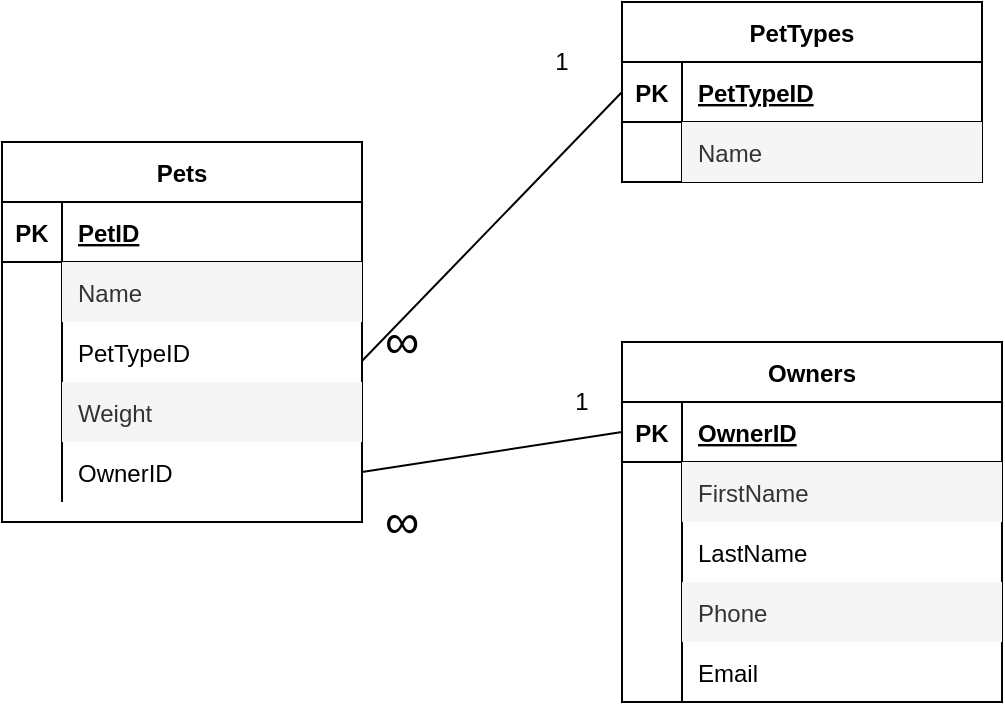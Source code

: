 <mxfile version="15.0.4" type="device"><diagram id="bZhT6CPe63G3Wa7jeanA" name="Page-1"><mxGraphModel dx="868" dy="460" grid="1" gridSize="10" guides="1" tooltips="1" connect="1" arrows="1" fold="1" page="1" pageScale="1" pageWidth="850" pageHeight="1100" math="0" shadow="0"><root><mxCell id="0"/><mxCell id="1" parent="0"/><mxCell id="nM_Qx7XP-mKuYu8Q4eaZ-1" value="Pets" style="shape=table;startSize=30;container=1;collapsible=1;childLayout=tableLayout;fixedRows=1;rowLines=0;fontStyle=1;align=center;resizeLast=1;" vertex="1" parent="1"><mxGeometry x="60" y="180" width="180" height="190" as="geometry"/></mxCell><mxCell id="nM_Qx7XP-mKuYu8Q4eaZ-2" value="" style="shape=partialRectangle;collapsible=0;dropTarget=0;pointerEvents=0;fillColor=none;top=0;left=0;bottom=1;right=0;points=[[0,0.5],[1,0.5]];portConstraint=eastwest;" vertex="1" parent="nM_Qx7XP-mKuYu8Q4eaZ-1"><mxGeometry y="30" width="180" height="30" as="geometry"/></mxCell><mxCell id="nM_Qx7XP-mKuYu8Q4eaZ-3" value="PK" style="shape=partialRectangle;connectable=0;fillColor=none;top=0;left=0;bottom=0;right=0;fontStyle=1;overflow=hidden;" vertex="1" parent="nM_Qx7XP-mKuYu8Q4eaZ-2"><mxGeometry width="30" height="30" as="geometry"/></mxCell><mxCell id="nM_Qx7XP-mKuYu8Q4eaZ-4" value="PetID" style="shape=partialRectangle;connectable=0;fillColor=none;top=0;left=0;bottom=0;right=0;align=left;spacingLeft=6;fontStyle=5;overflow=hidden;" vertex="1" parent="nM_Qx7XP-mKuYu8Q4eaZ-2"><mxGeometry x="30" width="150" height="30" as="geometry"/></mxCell><mxCell id="nM_Qx7XP-mKuYu8Q4eaZ-5" value="" style="shape=partialRectangle;collapsible=0;dropTarget=0;pointerEvents=0;fillColor=none;top=0;left=0;bottom=0;right=0;points=[[0,0.5],[1,0.5]];portConstraint=eastwest;" vertex="1" parent="nM_Qx7XP-mKuYu8Q4eaZ-1"><mxGeometry y="60" width="180" height="30" as="geometry"/></mxCell><mxCell id="nM_Qx7XP-mKuYu8Q4eaZ-6" value="" style="shape=partialRectangle;connectable=0;fillColor=none;top=0;left=0;bottom=0;right=0;editable=1;overflow=hidden;" vertex="1" parent="nM_Qx7XP-mKuYu8Q4eaZ-5"><mxGeometry width="30" height="30" as="geometry"/></mxCell><mxCell id="nM_Qx7XP-mKuYu8Q4eaZ-7" value="Name" style="shape=partialRectangle;connectable=0;fillColor=#f5f5f5;top=0;left=0;bottom=0;right=0;align=left;spacingLeft=6;overflow=hidden;strokeColor=#666666;fontColor=#333333;" vertex="1" parent="nM_Qx7XP-mKuYu8Q4eaZ-5"><mxGeometry x="30" width="150" height="30" as="geometry"/></mxCell><mxCell id="nM_Qx7XP-mKuYu8Q4eaZ-8" value="" style="shape=partialRectangle;collapsible=0;dropTarget=0;pointerEvents=0;fillColor=none;top=0;left=0;bottom=0;right=0;points=[[0,0.5],[1,0.5]];portConstraint=eastwest;" vertex="1" parent="nM_Qx7XP-mKuYu8Q4eaZ-1"><mxGeometry y="90" width="180" height="30" as="geometry"/></mxCell><mxCell id="nM_Qx7XP-mKuYu8Q4eaZ-9" value="" style="shape=partialRectangle;connectable=0;fillColor=none;top=0;left=0;bottom=0;right=0;editable=1;overflow=hidden;" vertex="1" parent="nM_Qx7XP-mKuYu8Q4eaZ-8"><mxGeometry width="30" height="30" as="geometry"/></mxCell><mxCell id="nM_Qx7XP-mKuYu8Q4eaZ-10" value="PetTypeID" style="shape=partialRectangle;connectable=0;fillColor=none;top=0;left=0;bottom=0;right=0;align=left;spacingLeft=6;overflow=hidden;" vertex="1" parent="nM_Qx7XP-mKuYu8Q4eaZ-8"><mxGeometry x="30" width="150" height="30" as="geometry"/></mxCell><mxCell id="nM_Qx7XP-mKuYu8Q4eaZ-11" value="" style="shape=partialRectangle;collapsible=0;dropTarget=0;pointerEvents=0;fillColor=none;top=0;left=0;bottom=0;right=0;points=[[0,0.5],[1,0.5]];portConstraint=eastwest;" vertex="1" parent="nM_Qx7XP-mKuYu8Q4eaZ-1"><mxGeometry y="120" width="180" height="30" as="geometry"/></mxCell><mxCell id="nM_Qx7XP-mKuYu8Q4eaZ-12" value="" style="shape=partialRectangle;connectable=0;fillColor=none;top=0;left=0;bottom=0;right=0;editable=1;overflow=hidden;" vertex="1" parent="nM_Qx7XP-mKuYu8Q4eaZ-11"><mxGeometry width="30" height="30" as="geometry"/></mxCell><mxCell id="nM_Qx7XP-mKuYu8Q4eaZ-13" value="Weight" style="shape=partialRectangle;connectable=0;fillColor=#f5f5f5;top=0;left=0;bottom=0;right=0;align=left;spacingLeft=6;overflow=hidden;strokeColor=#666666;fontColor=#333333;" vertex="1" parent="nM_Qx7XP-mKuYu8Q4eaZ-11"><mxGeometry x="30" width="150" height="30" as="geometry"/></mxCell><mxCell id="nM_Qx7XP-mKuYu8Q4eaZ-14" value="" style="shape=partialRectangle;collapsible=0;dropTarget=0;pointerEvents=0;fillColor=none;top=0;left=0;bottom=0;right=0;points=[[0,0.5],[1,0.5]];portConstraint=eastwest;" vertex="1" parent="nM_Qx7XP-mKuYu8Q4eaZ-1"><mxGeometry y="150" width="180" height="30" as="geometry"/></mxCell><mxCell id="nM_Qx7XP-mKuYu8Q4eaZ-15" value="" style="shape=partialRectangle;connectable=0;fillColor=none;top=0;left=0;bottom=0;right=0;editable=1;overflow=hidden;" vertex="1" parent="nM_Qx7XP-mKuYu8Q4eaZ-14"><mxGeometry width="30" height="30" as="geometry"/></mxCell><mxCell id="nM_Qx7XP-mKuYu8Q4eaZ-16" value="OwnerID" style="shape=partialRectangle;connectable=0;fillColor=none;top=0;left=0;bottom=0;right=0;align=left;spacingLeft=6;overflow=hidden;" vertex="1" parent="nM_Qx7XP-mKuYu8Q4eaZ-14"><mxGeometry x="30" width="150" height="30" as="geometry"/></mxCell><mxCell id="nM_Qx7XP-mKuYu8Q4eaZ-20" value="PetTypes" style="shape=table;startSize=30;container=1;collapsible=1;childLayout=tableLayout;fixedRows=1;rowLines=0;fontStyle=1;align=center;resizeLast=1;" vertex="1" parent="1"><mxGeometry x="370" y="110" width="180" height="90" as="geometry"/></mxCell><mxCell id="nM_Qx7XP-mKuYu8Q4eaZ-21" value="" style="shape=partialRectangle;collapsible=0;dropTarget=0;pointerEvents=0;fillColor=none;top=0;left=0;bottom=1;right=0;points=[[0,0.5],[1,0.5]];portConstraint=eastwest;" vertex="1" parent="nM_Qx7XP-mKuYu8Q4eaZ-20"><mxGeometry y="30" width="180" height="30" as="geometry"/></mxCell><mxCell id="nM_Qx7XP-mKuYu8Q4eaZ-22" value="PK" style="shape=partialRectangle;connectable=0;fillColor=none;top=0;left=0;bottom=0;right=0;fontStyle=1;overflow=hidden;" vertex="1" parent="nM_Qx7XP-mKuYu8Q4eaZ-21"><mxGeometry width="30" height="30" as="geometry"/></mxCell><mxCell id="nM_Qx7XP-mKuYu8Q4eaZ-23" value="PetTypeID" style="shape=partialRectangle;connectable=0;fillColor=none;top=0;left=0;bottom=0;right=0;align=left;spacingLeft=6;fontStyle=5;overflow=hidden;" vertex="1" parent="nM_Qx7XP-mKuYu8Q4eaZ-21"><mxGeometry x="30" width="150" height="30" as="geometry"/></mxCell><mxCell id="nM_Qx7XP-mKuYu8Q4eaZ-24" value="" style="shape=partialRectangle;collapsible=0;dropTarget=0;pointerEvents=0;fillColor=none;top=0;left=0;bottom=0;right=0;points=[[0,0.5],[1,0.5]];portConstraint=eastwest;" vertex="1" parent="nM_Qx7XP-mKuYu8Q4eaZ-20"><mxGeometry y="60" width="180" height="30" as="geometry"/></mxCell><mxCell id="nM_Qx7XP-mKuYu8Q4eaZ-25" value="" style="shape=partialRectangle;connectable=0;fillColor=none;top=0;left=0;bottom=0;right=0;editable=1;overflow=hidden;" vertex="1" parent="nM_Qx7XP-mKuYu8Q4eaZ-24"><mxGeometry width="30" height="30" as="geometry"/></mxCell><mxCell id="nM_Qx7XP-mKuYu8Q4eaZ-26" value="Name" style="shape=partialRectangle;connectable=0;fillColor=#f5f5f5;top=0;left=0;bottom=0;right=0;align=left;spacingLeft=6;overflow=hidden;strokeColor=#666666;fontColor=#333333;" vertex="1" parent="nM_Qx7XP-mKuYu8Q4eaZ-24"><mxGeometry x="30" width="150" height="30" as="geometry"/></mxCell><mxCell id="nM_Qx7XP-mKuYu8Q4eaZ-39" value="Owners" style="shape=table;startSize=30;container=1;collapsible=1;childLayout=tableLayout;fixedRows=1;rowLines=0;fontStyle=1;align=center;resizeLast=1;" vertex="1" parent="1"><mxGeometry x="370" y="280" width="190" height="180" as="geometry"/></mxCell><mxCell id="nM_Qx7XP-mKuYu8Q4eaZ-40" value="" style="shape=partialRectangle;collapsible=0;dropTarget=0;pointerEvents=0;fillColor=none;top=0;left=0;bottom=1;right=0;points=[[0,0.5],[1,0.5]];portConstraint=eastwest;" vertex="1" parent="nM_Qx7XP-mKuYu8Q4eaZ-39"><mxGeometry y="30" width="190" height="30" as="geometry"/></mxCell><mxCell id="nM_Qx7XP-mKuYu8Q4eaZ-41" value="PK" style="shape=partialRectangle;connectable=0;fillColor=none;top=0;left=0;bottom=0;right=0;fontStyle=1;overflow=hidden;" vertex="1" parent="nM_Qx7XP-mKuYu8Q4eaZ-40"><mxGeometry width="30" height="30" as="geometry"/></mxCell><mxCell id="nM_Qx7XP-mKuYu8Q4eaZ-42" value="OwnerID" style="shape=partialRectangle;connectable=0;fillColor=none;top=0;left=0;bottom=0;right=0;align=left;spacingLeft=6;fontStyle=5;overflow=hidden;" vertex="1" parent="nM_Qx7XP-mKuYu8Q4eaZ-40"><mxGeometry x="30" width="160" height="30" as="geometry"/></mxCell><mxCell id="nM_Qx7XP-mKuYu8Q4eaZ-43" value="" style="shape=partialRectangle;collapsible=0;dropTarget=0;pointerEvents=0;fillColor=none;top=0;left=0;bottom=0;right=0;points=[[0,0.5],[1,0.5]];portConstraint=eastwest;" vertex="1" parent="nM_Qx7XP-mKuYu8Q4eaZ-39"><mxGeometry y="60" width="190" height="30" as="geometry"/></mxCell><mxCell id="nM_Qx7XP-mKuYu8Q4eaZ-44" value="" style="shape=partialRectangle;connectable=0;fillColor=none;top=0;left=0;bottom=0;right=0;editable=1;overflow=hidden;" vertex="1" parent="nM_Qx7XP-mKuYu8Q4eaZ-43"><mxGeometry width="30" height="30" as="geometry"/></mxCell><mxCell id="nM_Qx7XP-mKuYu8Q4eaZ-45" value="FirstName" style="shape=partialRectangle;connectable=0;fillColor=#f5f5f5;top=0;left=0;bottom=0;right=0;align=left;spacingLeft=6;overflow=hidden;strokeColor=#666666;fontColor=#333333;" vertex="1" parent="nM_Qx7XP-mKuYu8Q4eaZ-43"><mxGeometry x="30" width="160" height="30" as="geometry"/></mxCell><mxCell id="nM_Qx7XP-mKuYu8Q4eaZ-58" value="" style="shape=partialRectangle;collapsible=0;dropTarget=0;pointerEvents=0;fillColor=none;top=0;left=0;bottom=0;right=0;points=[[0,0.5],[1,0.5]];portConstraint=eastwest;" vertex="1" parent="nM_Qx7XP-mKuYu8Q4eaZ-39"><mxGeometry y="90" width="190" height="30" as="geometry"/></mxCell><mxCell id="nM_Qx7XP-mKuYu8Q4eaZ-59" value="" style="shape=partialRectangle;connectable=0;fillColor=none;top=0;left=0;bottom=0;right=0;editable=1;overflow=hidden;" vertex="1" parent="nM_Qx7XP-mKuYu8Q4eaZ-58"><mxGeometry width="30" height="30" as="geometry"/></mxCell><mxCell id="nM_Qx7XP-mKuYu8Q4eaZ-60" value="LastName" style="shape=partialRectangle;connectable=0;fillColor=none;top=0;left=0;bottom=0;right=0;align=left;spacingLeft=6;overflow=hidden;" vertex="1" parent="nM_Qx7XP-mKuYu8Q4eaZ-58"><mxGeometry x="30" width="160" height="30" as="geometry"/></mxCell><mxCell id="nM_Qx7XP-mKuYu8Q4eaZ-61" value="" style="shape=partialRectangle;collapsible=0;dropTarget=0;pointerEvents=0;fillColor=none;top=0;left=0;bottom=0;right=0;points=[[0,0.5],[1,0.5]];portConstraint=eastwest;" vertex="1" parent="nM_Qx7XP-mKuYu8Q4eaZ-39"><mxGeometry y="120" width="190" height="30" as="geometry"/></mxCell><mxCell id="nM_Qx7XP-mKuYu8Q4eaZ-62" value="" style="shape=partialRectangle;connectable=0;fillColor=none;top=0;left=0;bottom=0;right=0;editable=1;overflow=hidden;" vertex="1" parent="nM_Qx7XP-mKuYu8Q4eaZ-61"><mxGeometry width="30" height="30" as="geometry"/></mxCell><mxCell id="nM_Qx7XP-mKuYu8Q4eaZ-63" value="Phone" style="shape=partialRectangle;connectable=0;fillColor=#f5f5f5;top=0;left=0;bottom=0;right=0;align=left;spacingLeft=6;overflow=hidden;strokeColor=#666666;fontColor=#333333;" vertex="1" parent="nM_Qx7XP-mKuYu8Q4eaZ-61"><mxGeometry x="30" width="160" height="30" as="geometry"/></mxCell><mxCell id="nM_Qx7XP-mKuYu8Q4eaZ-64" value="" style="shape=partialRectangle;collapsible=0;dropTarget=0;pointerEvents=0;fillColor=none;top=0;left=0;bottom=0;right=0;points=[[0,0.5],[1,0.5]];portConstraint=eastwest;" vertex="1" parent="nM_Qx7XP-mKuYu8Q4eaZ-39"><mxGeometry y="150" width="190" height="30" as="geometry"/></mxCell><mxCell id="nM_Qx7XP-mKuYu8Q4eaZ-65" value="" style="shape=partialRectangle;connectable=0;fillColor=none;top=0;left=0;bottom=0;right=0;editable=1;overflow=hidden;" vertex="1" parent="nM_Qx7XP-mKuYu8Q4eaZ-64"><mxGeometry width="30" height="30" as="geometry"/></mxCell><mxCell id="nM_Qx7XP-mKuYu8Q4eaZ-66" value="Email" style="shape=partialRectangle;connectable=0;fillColor=none;top=0;left=0;bottom=0;right=0;align=left;spacingLeft=6;overflow=hidden;" vertex="1" parent="nM_Qx7XP-mKuYu8Q4eaZ-64"><mxGeometry x="30" width="160" height="30" as="geometry"/></mxCell><mxCell id="nM_Qx7XP-mKuYu8Q4eaZ-67" value="" style="endArrow=none;html=1;rounded=0;entryX=0;entryY=0.5;entryDx=0;entryDy=0;" edge="1" parent="1" target="nM_Qx7XP-mKuYu8Q4eaZ-21"><mxGeometry relative="1" as="geometry"><mxPoint x="240" y="289.5" as="sourcePoint"/><mxPoint x="400" y="289.5" as="targetPoint"/></mxGeometry></mxCell><mxCell id="nM_Qx7XP-mKuYu8Q4eaZ-71" value="" style="endArrow=none;html=1;rounded=0;exitX=1;exitY=0.5;exitDx=0;exitDy=0;entryX=0;entryY=0.5;entryDx=0;entryDy=0;" edge="1" parent="1" source="nM_Qx7XP-mKuYu8Q4eaZ-14" target="nM_Qx7XP-mKuYu8Q4eaZ-40"><mxGeometry relative="1" as="geometry"><mxPoint x="340" y="250" as="sourcePoint"/><mxPoint x="500" y="250" as="targetPoint"/></mxGeometry></mxCell><mxCell id="nM_Qx7XP-mKuYu8Q4eaZ-72" value="&lt;font style=&quot;font-size: 24px&quot;&gt;∞&lt;/font&gt;" style="text;html=1;strokeColor=none;fillColor=none;align=center;verticalAlign=middle;whiteSpace=wrap;rounded=0;" vertex="1" parent="1"><mxGeometry x="240" y="360" width="40" height="20" as="geometry"/></mxCell><mxCell id="nM_Qx7XP-mKuYu8Q4eaZ-73" value="&lt;font style=&quot;font-size: 24px&quot;&gt;∞&lt;/font&gt;" style="text;html=1;strokeColor=none;fillColor=none;align=center;verticalAlign=middle;whiteSpace=wrap;rounded=0;" vertex="1" parent="1"><mxGeometry x="240" y="270" width="40" height="20" as="geometry"/></mxCell><mxCell id="nM_Qx7XP-mKuYu8Q4eaZ-74" value="1" style="text;html=1;strokeColor=none;fillColor=none;align=center;verticalAlign=middle;whiteSpace=wrap;rounded=0;" vertex="1" parent="1"><mxGeometry x="320" y="130" width="40" height="20" as="geometry"/></mxCell><mxCell id="nM_Qx7XP-mKuYu8Q4eaZ-75" value="1" style="text;html=1;strokeColor=none;fillColor=none;align=center;verticalAlign=middle;whiteSpace=wrap;rounded=0;" vertex="1" parent="1"><mxGeometry x="330" y="300" width="40" height="20" as="geometry"/></mxCell></root></mxGraphModel></diagram></mxfile>